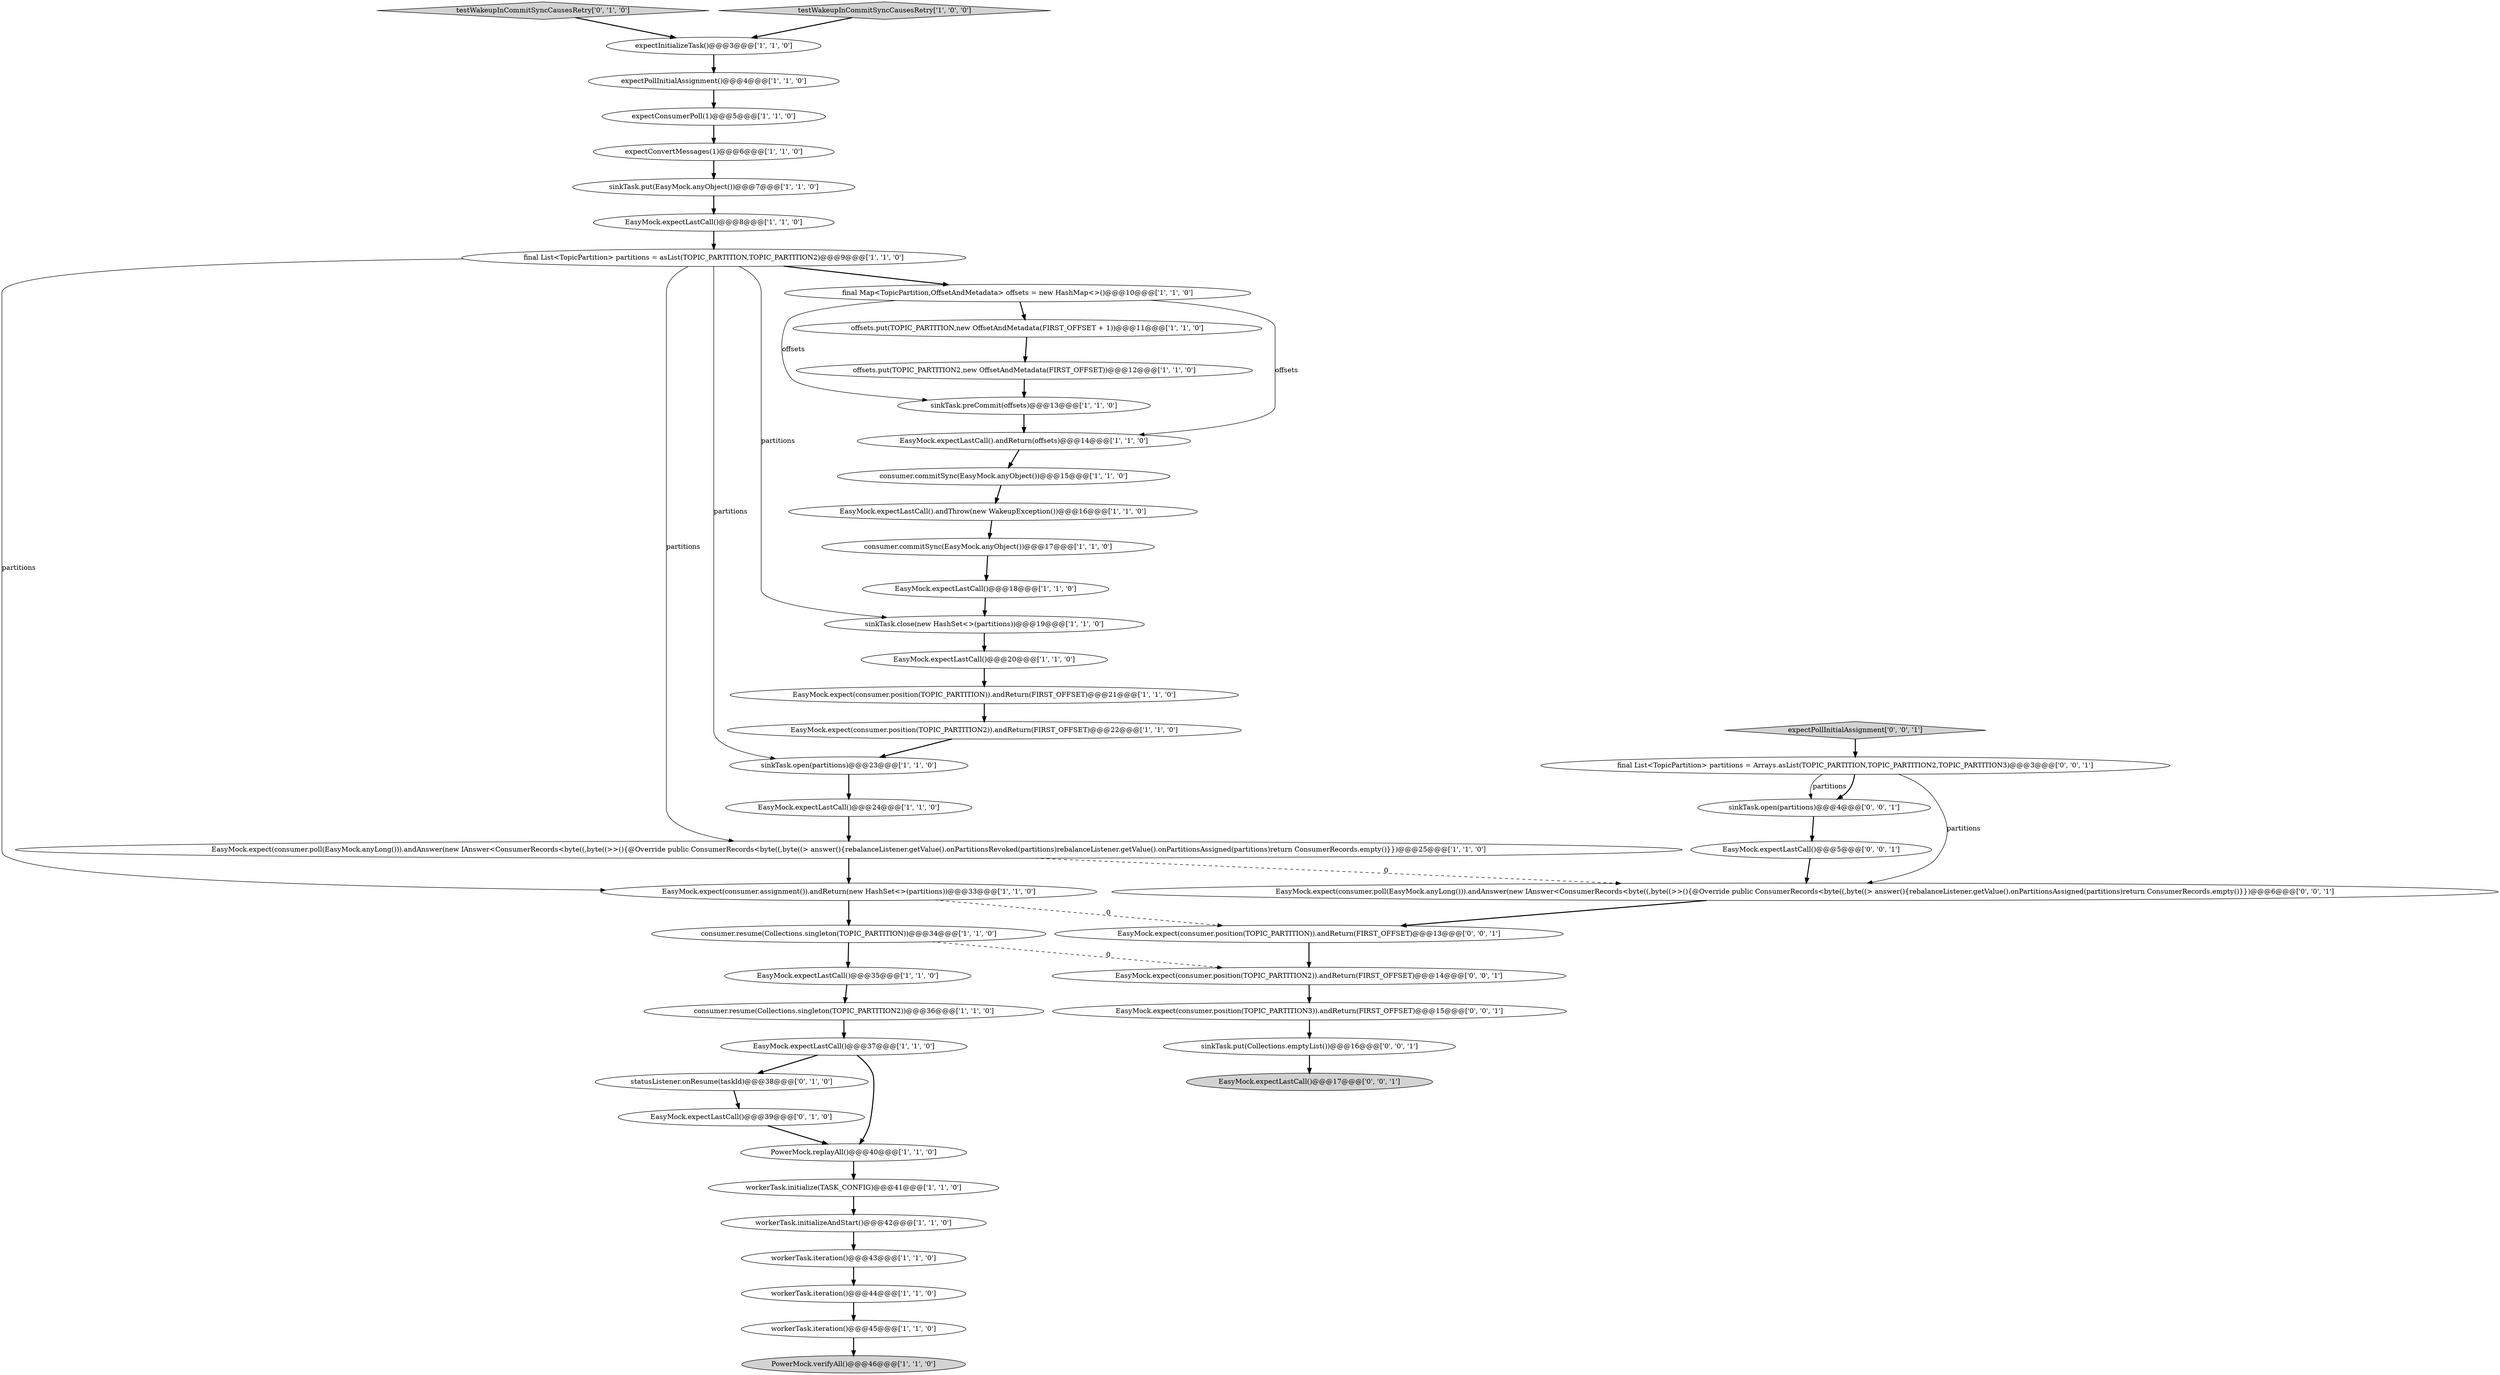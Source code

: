 digraph {
24 [style = filled, label = "EasyMock.expect(consumer.assignment()).andReturn(new HashSet<>(partitions))@@@33@@@['1', '1', '0']", fillcolor = white, shape = ellipse image = "AAA0AAABBB1BBB"];
44 [style = filled, label = "EasyMock.expect(consumer.position(TOPIC_PARTITION2)).andReturn(FIRST_OFFSET)@@@14@@@['0', '0', '1']", fillcolor = white, shape = ellipse image = "AAA0AAABBB3BBB"];
10 [style = filled, label = "expectConsumerPoll(1)@@@5@@@['1', '1', '0']", fillcolor = white, shape = ellipse image = "AAA0AAABBB1BBB"];
28 [style = filled, label = "workerTask.iteration()@@@45@@@['1', '1', '0']", fillcolor = white, shape = ellipse image = "AAA0AAABBB1BBB"];
27 [style = filled, label = "EasyMock.expect(consumer.position(TOPIC_PARTITION)).andReturn(FIRST_OFFSET)@@@21@@@['1', '1', '0']", fillcolor = white, shape = ellipse image = "AAA0AAABBB1BBB"];
5 [style = filled, label = "final Map<TopicPartition,OffsetAndMetadata> offsets = new HashMap<>()@@@10@@@['1', '1', '0']", fillcolor = white, shape = ellipse image = "AAA0AAABBB1BBB"];
32 [style = filled, label = "EasyMock.expect(consumer.poll(EasyMock.anyLong())).andAnswer(new IAnswer<ConsumerRecords<byte((,byte((>>(){@Override public ConsumerRecords<byte((,byte((> answer(){rebalanceListener.getValue().onPartitionsRevoked(partitions)rebalanceListener.getValue().onPartitionsAssigned(partitions)return ConsumerRecords.empty()}})@@@25@@@['1', '1', '0']", fillcolor = white, shape = ellipse image = "AAA0AAABBB1BBB"];
11 [style = filled, label = "expectInitializeTask()@@@3@@@['1', '1', '0']", fillcolor = white, shape = ellipse image = "AAA0AAABBB1BBB"];
7 [style = filled, label = "EasyMock.expectLastCall().andReturn(offsets)@@@14@@@['1', '1', '0']", fillcolor = white, shape = ellipse image = "AAA0AAABBB1BBB"];
2 [style = filled, label = "EasyMock.expectLastCall()@@@8@@@['1', '1', '0']", fillcolor = white, shape = ellipse image = "AAA0AAABBB1BBB"];
0 [style = filled, label = "EasyMock.expect(consumer.position(TOPIC_PARTITION2)).andReturn(FIRST_OFFSET)@@@22@@@['1', '1', '0']", fillcolor = white, shape = ellipse image = "AAA0AAABBB1BBB"];
37 [style = filled, label = "testWakeupInCommitSyncCausesRetry['0', '1', '0']", fillcolor = lightgray, shape = diamond image = "AAA0AAABBB2BBB"];
3 [style = filled, label = "workerTask.iteration()@@@43@@@['1', '1', '0']", fillcolor = white, shape = ellipse image = "AAA0AAABBB1BBB"];
14 [style = filled, label = "workerTask.initialize(TASK_CONFIG)@@@41@@@['1', '1', '0']", fillcolor = white, shape = ellipse image = "AAA0AAABBB1BBB"];
25 [style = filled, label = "final List<TopicPartition> partitions = asList(TOPIC_PARTITION,TOPIC_PARTITION2)@@@9@@@['1', '1', '0']", fillcolor = white, shape = ellipse image = "AAA0AAABBB1BBB"];
16 [style = filled, label = "sinkTask.close(new HashSet<>(partitions))@@@19@@@['1', '1', '0']", fillcolor = white, shape = ellipse image = "AAA0AAABBB1BBB"];
19 [style = filled, label = "EasyMock.expectLastCall().andThrow(new WakeupException())@@@16@@@['1', '1', '0']", fillcolor = white, shape = ellipse image = "AAA0AAABBB1BBB"];
23 [style = filled, label = "consumer.resume(Collections.singleton(TOPIC_PARTITION))@@@34@@@['1', '1', '0']", fillcolor = white, shape = ellipse image = "AAA0AAABBB1BBB"];
12 [style = filled, label = "expectPollInitialAssignment()@@@4@@@['1', '1', '0']", fillcolor = white, shape = ellipse image = "AAA0AAABBB1BBB"];
21 [style = filled, label = "EasyMock.expectLastCall()@@@37@@@['1', '1', '0']", fillcolor = white, shape = ellipse image = "AAA0AAABBB1BBB"];
34 [style = filled, label = "EasyMock.expectLastCall()@@@20@@@['1', '1', '0']", fillcolor = white, shape = ellipse image = "AAA0AAABBB1BBB"];
8 [style = filled, label = "sinkTask.open(partitions)@@@23@@@['1', '1', '0']", fillcolor = white, shape = ellipse image = "AAA0AAABBB1BBB"];
31 [style = filled, label = "offsets.put(TOPIC_PARTITION,new OffsetAndMetadata(FIRST_OFFSET + 1))@@@11@@@['1', '1', '0']", fillcolor = white, shape = ellipse image = "AAA0AAABBB1BBB"];
43 [style = filled, label = "sinkTask.put(Collections.emptyList())@@@16@@@['0', '0', '1']", fillcolor = white, shape = ellipse image = "AAA0AAABBB3BBB"];
29 [style = filled, label = "expectConvertMessages(1)@@@6@@@['1', '1', '0']", fillcolor = white, shape = ellipse image = "AAA0AAABBB1BBB"];
18 [style = filled, label = "testWakeupInCommitSyncCausesRetry['1', '0', '0']", fillcolor = lightgray, shape = diamond image = "AAA0AAABBB1BBB"];
45 [style = filled, label = "EasyMock.expectLastCall()@@@17@@@['0', '0', '1']", fillcolor = lightgray, shape = ellipse image = "AAA0AAABBB3BBB"];
1 [style = filled, label = "EasyMock.expectLastCall()@@@18@@@['1', '1', '0']", fillcolor = white, shape = ellipse image = "AAA0AAABBB1BBB"];
39 [style = filled, label = "EasyMock.expect(consumer.position(TOPIC_PARTITION)).andReturn(FIRST_OFFSET)@@@13@@@['0', '0', '1']", fillcolor = white, shape = ellipse image = "AAA0AAABBB3BBB"];
41 [style = filled, label = "final List<TopicPartition> partitions = Arrays.asList(TOPIC_PARTITION,TOPIC_PARTITION2,TOPIC_PARTITION3)@@@3@@@['0', '0', '1']", fillcolor = white, shape = ellipse image = "AAA0AAABBB3BBB"];
48 [style = filled, label = "EasyMock.expect(consumer.poll(EasyMock.anyLong())).andAnswer(new IAnswer<ConsumerRecords<byte((,byte((>>(){@Override public ConsumerRecords<byte((,byte((> answer(){rebalanceListener.getValue().onPartitionsAssigned(partitions)return ConsumerRecords.empty()}})@@@6@@@['0', '0', '1']", fillcolor = white, shape = ellipse image = "AAA0AAABBB3BBB"];
26 [style = filled, label = "sinkTask.preCommit(offsets)@@@13@@@['1', '1', '0']", fillcolor = white, shape = ellipse image = "AAA0AAABBB1BBB"];
36 [style = filled, label = "statusListener.onResume(taskId)@@@38@@@['0', '1', '0']", fillcolor = white, shape = ellipse image = "AAA1AAABBB2BBB"];
9 [style = filled, label = "workerTask.iteration()@@@44@@@['1', '1', '0']", fillcolor = white, shape = ellipse image = "AAA0AAABBB1BBB"];
40 [style = filled, label = "EasyMock.expectLastCall()@@@5@@@['0', '0', '1']", fillcolor = white, shape = ellipse image = "AAA0AAABBB3BBB"];
46 [style = filled, label = "expectPollInitialAssignment['0', '0', '1']", fillcolor = lightgray, shape = diamond image = "AAA0AAABBB3BBB"];
13 [style = filled, label = "PowerMock.replayAll()@@@40@@@['1', '1', '0']", fillcolor = white, shape = ellipse image = "AAA0AAABBB1BBB"];
22 [style = filled, label = "offsets.put(TOPIC_PARTITION2,new OffsetAndMetadata(FIRST_OFFSET))@@@12@@@['1', '1', '0']", fillcolor = white, shape = ellipse image = "AAA0AAABBB1BBB"];
33 [style = filled, label = "consumer.commitSync(EasyMock.anyObject())@@@17@@@['1', '1', '0']", fillcolor = white, shape = ellipse image = "AAA0AAABBB1BBB"];
17 [style = filled, label = "workerTask.initializeAndStart()@@@42@@@['1', '1', '0']", fillcolor = white, shape = ellipse image = "AAA0AAABBB1BBB"];
30 [style = filled, label = "consumer.commitSync(EasyMock.anyObject())@@@15@@@['1', '1', '0']", fillcolor = white, shape = ellipse image = "AAA0AAABBB1BBB"];
4 [style = filled, label = "EasyMock.expectLastCall()@@@24@@@['1', '1', '0']", fillcolor = white, shape = ellipse image = "AAA0AAABBB1BBB"];
15 [style = filled, label = "consumer.resume(Collections.singleton(TOPIC_PARTITION2))@@@36@@@['1', '1', '0']", fillcolor = white, shape = ellipse image = "AAA0AAABBB1BBB"];
6 [style = filled, label = "EasyMock.expectLastCall()@@@35@@@['1', '1', '0']", fillcolor = white, shape = ellipse image = "AAA0AAABBB1BBB"];
20 [style = filled, label = "sinkTask.put(EasyMock.anyObject())@@@7@@@['1', '1', '0']", fillcolor = white, shape = ellipse image = "AAA0AAABBB1BBB"];
42 [style = filled, label = "EasyMock.expect(consumer.position(TOPIC_PARTITION3)).andReturn(FIRST_OFFSET)@@@15@@@['0', '0', '1']", fillcolor = white, shape = ellipse image = "AAA0AAABBB3BBB"];
38 [style = filled, label = "EasyMock.expectLastCall()@@@39@@@['0', '1', '0']", fillcolor = white, shape = ellipse image = "AAA1AAABBB2BBB"];
47 [style = filled, label = "sinkTask.open(partitions)@@@4@@@['0', '0', '1']", fillcolor = white, shape = ellipse image = "AAA0AAABBB3BBB"];
35 [style = filled, label = "PowerMock.verifyAll()@@@46@@@['1', '1', '0']", fillcolor = lightgray, shape = ellipse image = "AAA0AAABBB1BBB"];
14->17 [style = bold, label=""];
39->44 [style = bold, label=""];
32->48 [style = dashed, label="0"];
5->26 [style = solid, label="offsets"];
28->35 [style = bold, label=""];
11->12 [style = bold, label=""];
44->42 [style = bold, label=""];
8->4 [style = bold, label=""];
43->45 [style = bold, label=""];
24->23 [style = bold, label=""];
6->15 [style = bold, label=""];
24->39 [style = dashed, label="0"];
41->47 [style = bold, label=""];
4->32 [style = bold, label=""];
27->0 [style = bold, label=""];
42->43 [style = bold, label=""];
31->22 [style = bold, label=""];
16->34 [style = bold, label=""];
15->21 [style = bold, label=""];
0->8 [style = bold, label=""];
48->39 [style = bold, label=""];
17->3 [style = bold, label=""];
25->24 [style = solid, label="partitions"];
10->29 [style = bold, label=""];
2->25 [style = bold, label=""];
19->33 [style = bold, label=""];
38->13 [style = bold, label=""];
5->31 [style = bold, label=""];
25->16 [style = solid, label="partitions"];
23->44 [style = dashed, label="0"];
47->40 [style = bold, label=""];
12->10 [style = bold, label=""];
23->6 [style = bold, label=""];
25->5 [style = bold, label=""];
22->26 [style = bold, label=""];
33->1 [style = bold, label=""];
40->48 [style = bold, label=""];
3->9 [style = bold, label=""];
21->13 [style = bold, label=""];
25->32 [style = solid, label="partitions"];
41->48 [style = solid, label="partitions"];
37->11 [style = bold, label=""];
26->7 [style = bold, label=""];
46->41 [style = bold, label=""];
41->47 [style = solid, label="partitions"];
9->28 [style = bold, label=""];
20->2 [style = bold, label=""];
36->38 [style = bold, label=""];
1->16 [style = bold, label=""];
13->14 [style = bold, label=""];
21->36 [style = bold, label=""];
25->8 [style = solid, label="partitions"];
30->19 [style = bold, label=""];
18->11 [style = bold, label=""];
7->30 [style = bold, label=""];
5->7 [style = solid, label="offsets"];
29->20 [style = bold, label=""];
32->24 [style = bold, label=""];
34->27 [style = bold, label=""];
}

